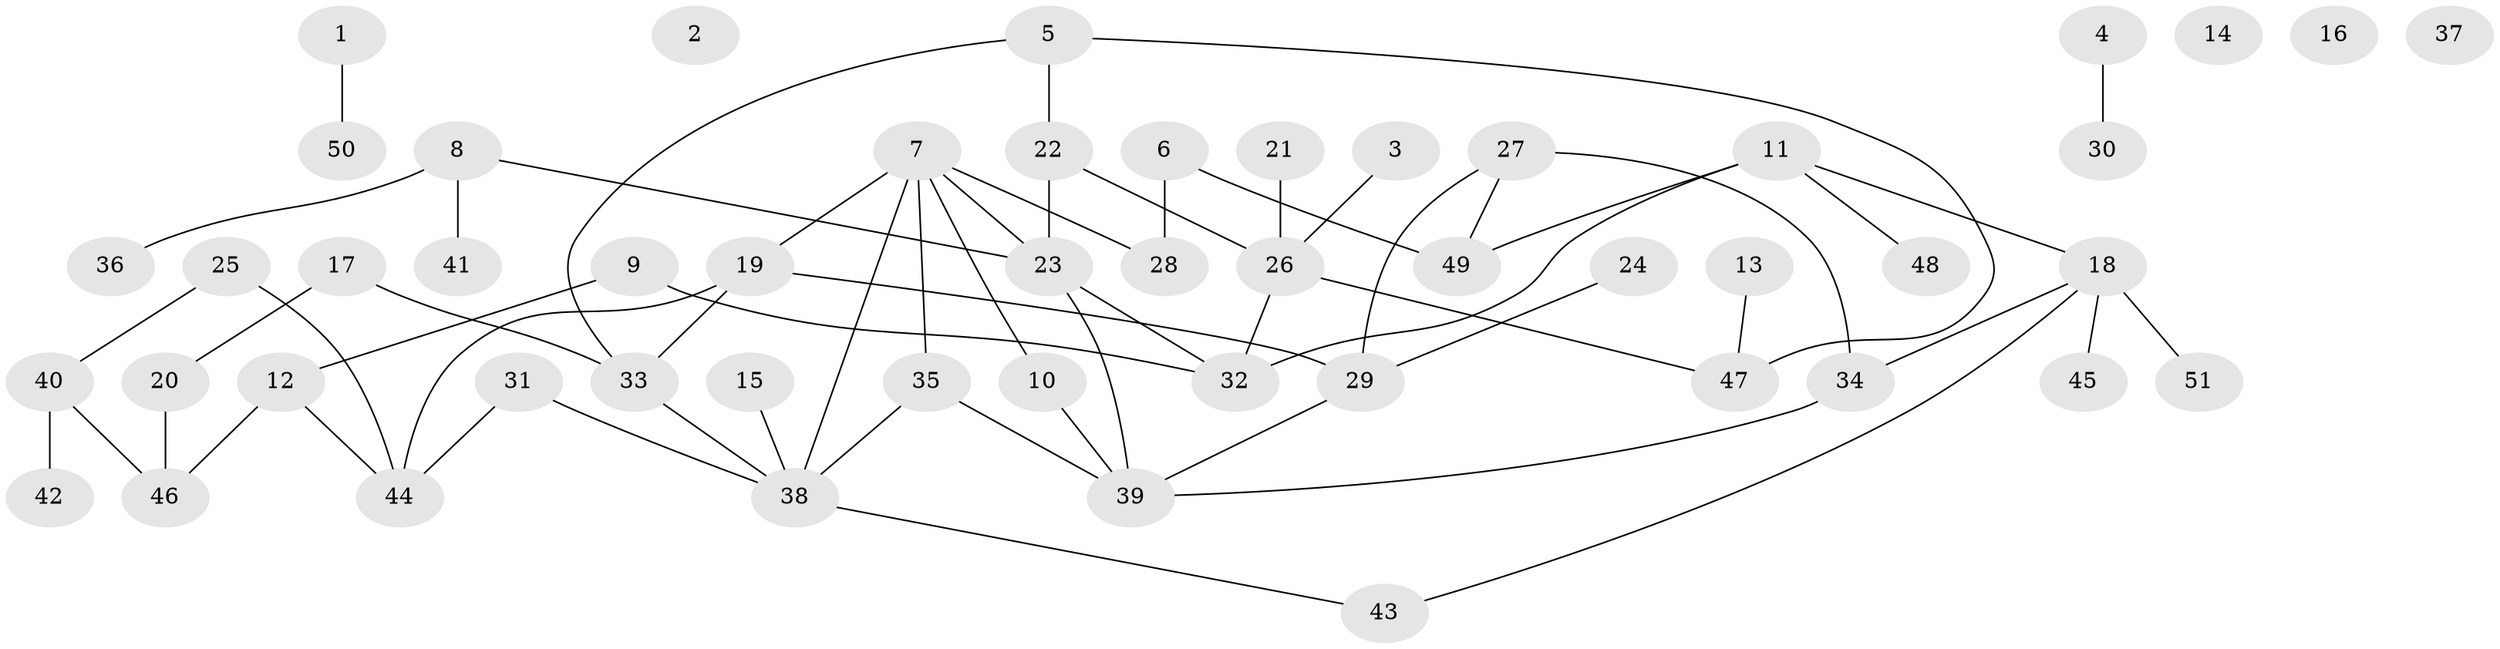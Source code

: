 // Generated by graph-tools (version 1.1) at 2025/33/03/09/25 02:33:54]
// undirected, 51 vertices, 61 edges
graph export_dot {
graph [start="1"]
  node [color=gray90,style=filled];
  1;
  2;
  3;
  4;
  5;
  6;
  7;
  8;
  9;
  10;
  11;
  12;
  13;
  14;
  15;
  16;
  17;
  18;
  19;
  20;
  21;
  22;
  23;
  24;
  25;
  26;
  27;
  28;
  29;
  30;
  31;
  32;
  33;
  34;
  35;
  36;
  37;
  38;
  39;
  40;
  41;
  42;
  43;
  44;
  45;
  46;
  47;
  48;
  49;
  50;
  51;
  1 -- 50;
  3 -- 26;
  4 -- 30;
  5 -- 22;
  5 -- 33;
  5 -- 47;
  6 -- 28;
  6 -- 49;
  7 -- 10;
  7 -- 19;
  7 -- 23;
  7 -- 28;
  7 -- 35;
  7 -- 38;
  8 -- 23;
  8 -- 36;
  8 -- 41;
  9 -- 12;
  9 -- 32;
  10 -- 39;
  11 -- 18;
  11 -- 32;
  11 -- 48;
  11 -- 49;
  12 -- 44;
  12 -- 46;
  13 -- 47;
  15 -- 38;
  17 -- 20;
  17 -- 33;
  18 -- 34;
  18 -- 43;
  18 -- 45;
  18 -- 51;
  19 -- 29;
  19 -- 33;
  19 -- 44;
  20 -- 46;
  21 -- 26;
  22 -- 23;
  22 -- 26;
  23 -- 32;
  23 -- 39;
  24 -- 29;
  25 -- 40;
  25 -- 44;
  26 -- 32;
  26 -- 47;
  27 -- 29;
  27 -- 34;
  27 -- 49;
  29 -- 39;
  31 -- 38;
  31 -- 44;
  33 -- 38;
  34 -- 39;
  35 -- 38;
  35 -- 39;
  38 -- 43;
  40 -- 42;
  40 -- 46;
}
